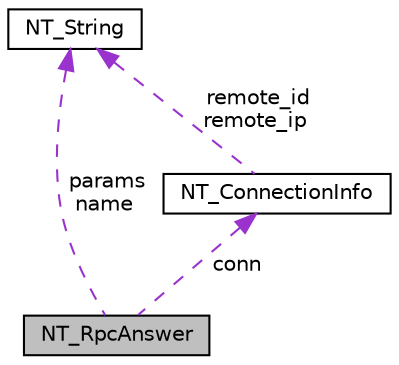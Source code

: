 digraph "NT_RpcAnswer"
{
  edge [fontname="Helvetica",fontsize="10",labelfontname="Helvetica",labelfontsize="10"];
  node [fontname="Helvetica",fontsize="10",shape=record];
  Node1 [label="NT_RpcAnswer",height=0.2,width=0.4,color="black", fillcolor="grey75", style="filled", fontcolor="black"];
  Node2 -> Node1 [dir="back",color="darkorchid3",fontsize="10",style="dashed",label=" conn" ,fontname="Helvetica"];
  Node2 [label="NT_ConnectionInfo",height=0.2,width=0.4,color="black", fillcolor="white", style="filled",URL="$structNT__ConnectionInfo.html",tooltip="NetworkTables Connection Information. "];
  Node3 -> Node2 [dir="back",color="darkorchid3",fontsize="10",style="dashed",label=" remote_id\nremote_ip" ,fontname="Helvetica"];
  Node3 [label="NT_String",height=0.2,width=0.4,color="black", fillcolor="white", style="filled",URL="$structNT__String.html",tooltip="A NetworkTables string. "];
  Node3 -> Node1 [dir="back",color="darkorchid3",fontsize="10",style="dashed",label=" params\nname" ,fontname="Helvetica"];
}
